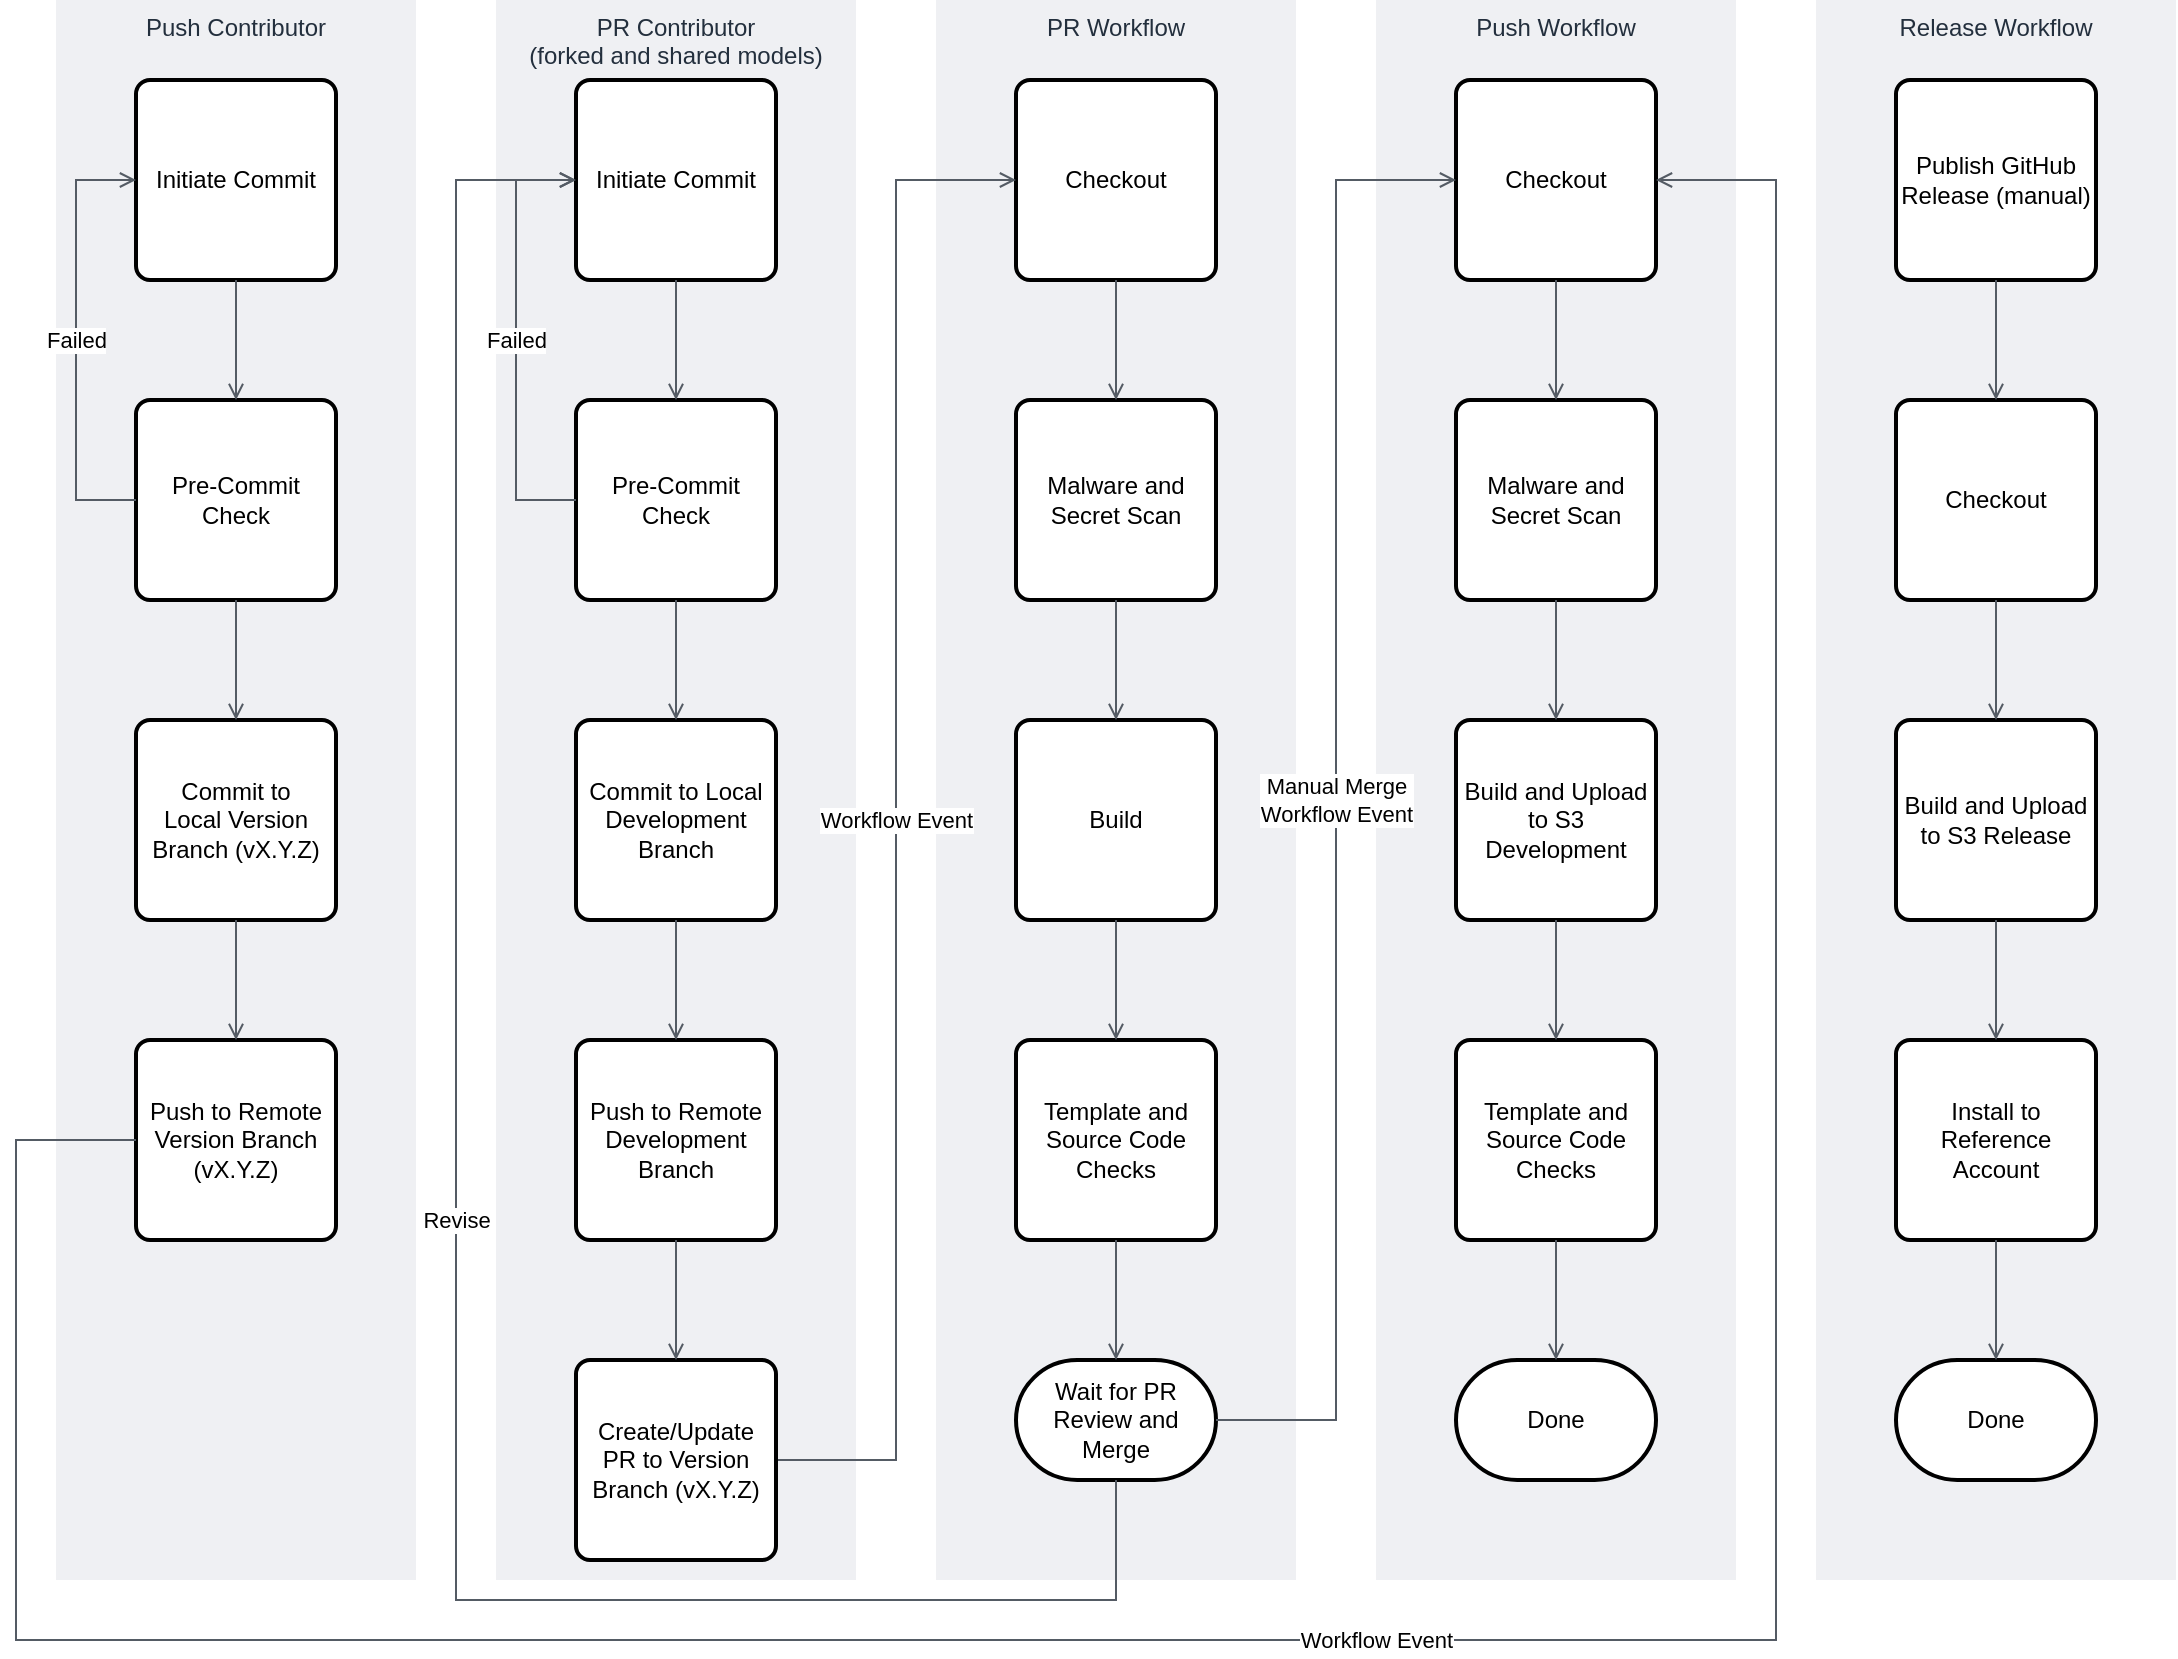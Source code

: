 <mxfile version="14.5.1" type="device"><diagram id="kL7qL8XkbFoCPyE6HDnP" name="Page-1"><mxGraphModel dx="1313" dy="1003" grid="1" gridSize="10" guides="1" tooltips="1" connect="1" arrows="1" fold="1" page="1" pageScale="1" pageWidth="1100" pageHeight="850" math="0" shadow="0"><root><mxCell id="0"/><mxCell id="1" parent="0"/><mxCell id="ONuVj5npyFNa053vbktR-3" value="Push Contributor" style="fillColor=#EFF0F3;strokeColor=none;dashed=0;verticalAlign=top;fontStyle=0;fontColor=#232F3D;" parent="1" vertex="1"><mxGeometry x="40" y="40" width="180" height="790" as="geometry"/></mxCell><mxCell id="ONuVj5npyFNa053vbktR-1" value="Commit to&lt;br&gt;Local Version Branch (vX.Y.Z)" style="rounded=1;whiteSpace=wrap;html=1;absoluteArcSize=1;arcSize=14;strokeWidth=2;" parent="1" vertex="1"><mxGeometry x="80" y="400" width="100" height="100" as="geometry"/></mxCell><mxCell id="ONuVj5npyFNa053vbktR-2" value="Pre-Commit&lt;br&gt;Check" style="rounded=1;whiteSpace=wrap;html=1;absoluteArcSize=1;arcSize=14;strokeWidth=2;" parent="1" vertex="1"><mxGeometry x="80" y="240" width="100" height="100" as="geometry"/></mxCell><mxCell id="ONuVj5npyFNa053vbktR-5" value="PR Contributor&#10;(forked and shared models)" style="fillColor=#EFF0F3;strokeColor=none;dashed=0;verticalAlign=top;fontStyle=0;fontColor=#232F3D;" parent="1" vertex="1"><mxGeometry x="260" y="40" width="180" height="790" as="geometry"/></mxCell><mxCell id="ONuVj5npyFNa053vbktR-6" value="Push to Remote Version Branch (vX.Y.Z)" style="rounded=1;whiteSpace=wrap;html=1;absoluteArcSize=1;arcSize=14;strokeWidth=2;" parent="1" vertex="1"><mxGeometry x="80" y="560" width="100" height="100" as="geometry"/></mxCell><mxCell id="ONuVj5npyFNa053vbktR-7" value="PR Workflow" style="fillColor=#EFF0F3;strokeColor=none;dashed=0;verticalAlign=top;fontStyle=0;fontColor=#232F3D;" parent="1" vertex="1"><mxGeometry x="480" y="40" width="180" height="790" as="geometry"/></mxCell><mxCell id="ONuVj5npyFNa053vbktR-8" value="Push Workflow" style="fillColor=#EFF0F3;strokeColor=none;dashed=0;verticalAlign=top;fontStyle=0;fontColor=#232F3D;" parent="1" vertex="1"><mxGeometry x="700" y="40" width="180" height="790" as="geometry"/></mxCell><mxCell id="ONuVj5npyFNa053vbktR-9" value="Commit to Local Development Branch" style="rounded=1;whiteSpace=wrap;html=1;absoluteArcSize=1;arcSize=14;strokeWidth=2;" parent="1" vertex="1"><mxGeometry x="300" y="400" width="100" height="100" as="geometry"/></mxCell><mxCell id="ONuVj5npyFNa053vbktR-10" value="Pre-Commit&lt;br&gt;Check" style="rounded=1;whiteSpace=wrap;html=1;absoluteArcSize=1;arcSize=14;strokeWidth=2;" parent="1" vertex="1"><mxGeometry x="300" y="240" width="100" height="100" as="geometry"/></mxCell><mxCell id="ONuVj5npyFNa053vbktR-11" value="Push to Remote Development Branch" style="rounded=1;whiteSpace=wrap;html=1;absoluteArcSize=1;arcSize=14;strokeWidth=2;" parent="1" vertex="1"><mxGeometry x="300" y="560" width="100" height="100" as="geometry"/></mxCell><mxCell id="ONuVj5npyFNa053vbktR-13" value="Malware and Secret Scan" style="rounded=1;whiteSpace=wrap;html=1;absoluteArcSize=1;arcSize=14;strokeWidth=2;" parent="1" vertex="1"><mxGeometry x="740" y="240" width="100" height="100" as="geometry"/></mxCell><mxCell id="ONuVj5npyFNa053vbktR-14" value="Checkout" style="rounded=1;whiteSpace=wrap;html=1;absoluteArcSize=1;arcSize=14;strokeWidth=2;" parent="1" vertex="1"><mxGeometry x="740" y="80" width="100" height="100" as="geometry"/></mxCell><mxCell id="ONuVj5npyFNa053vbktR-16" value="Initiate Commit" style="rounded=1;whiteSpace=wrap;html=1;absoluteArcSize=1;arcSize=14;strokeWidth=2;" parent="1" vertex="1"><mxGeometry x="80" y="80" width="100" height="100" as="geometry"/></mxCell><mxCell id="ONuVj5npyFNa053vbktR-17" value="Build and Upload to S3 Development" style="rounded=1;whiteSpace=wrap;html=1;absoluteArcSize=1;arcSize=14;strokeWidth=2;" parent="1" vertex="1"><mxGeometry x="740" y="400" width="100" height="100" as="geometry"/></mxCell><mxCell id="ONuVj5npyFNa053vbktR-18" value="Template and Source Code Checks" style="rounded=1;whiteSpace=wrap;html=1;absoluteArcSize=1;arcSize=14;strokeWidth=2;" parent="1" vertex="1"><mxGeometry x="740" y="560" width="100" height="100" as="geometry"/></mxCell><mxCell id="ONuVj5npyFNa053vbktR-19" value="Done" style="strokeWidth=2;html=1;shape=mxgraph.flowchart.terminator;whiteSpace=wrap;" parent="1" vertex="1"><mxGeometry x="740" y="720" width="100" height="60" as="geometry"/></mxCell><mxCell id="ONuVj5npyFNa053vbktR-20" value="" style="edgeStyle=orthogonalEdgeStyle;html=1;endArrow=open;elbow=vertical;startArrow=none;endFill=0;strokeColor=#545B64;rounded=0;" parent="1" source="ONuVj5npyFNa053vbktR-14" target="ONuVj5npyFNa053vbktR-13" edge="1"><mxGeometry width="100" relative="1" as="geometry"><mxPoint x="500" y="420" as="sourcePoint"/><mxPoint x="600" y="420" as="targetPoint"/></mxGeometry></mxCell><mxCell id="ONuVj5npyFNa053vbktR-21" value="" style="edgeStyle=orthogonalEdgeStyle;html=1;endArrow=open;elbow=vertical;startArrow=none;endFill=0;strokeColor=#545B64;rounded=0;" parent="1" source="ONuVj5npyFNa053vbktR-13" target="ONuVj5npyFNa053vbktR-17" edge="1"><mxGeometry width="100" relative="1" as="geometry"><mxPoint x="500" y="420" as="sourcePoint"/><mxPoint x="600" y="420" as="targetPoint"/></mxGeometry></mxCell><mxCell id="ONuVj5npyFNa053vbktR-22" value="" style="edgeStyle=orthogonalEdgeStyle;html=1;endArrow=open;elbow=vertical;startArrow=none;endFill=0;strokeColor=#545B64;rounded=0;" parent="1" source="ONuVj5npyFNa053vbktR-17" target="ONuVj5npyFNa053vbktR-18" edge="1"><mxGeometry width="100" relative="1" as="geometry"><mxPoint x="500" y="420" as="sourcePoint"/><mxPoint x="600" y="420" as="targetPoint"/></mxGeometry></mxCell><mxCell id="ONuVj5npyFNa053vbktR-23" value="" style="edgeStyle=orthogonalEdgeStyle;html=1;endArrow=open;elbow=vertical;startArrow=none;endFill=0;strokeColor=#545B64;rounded=0;" parent="1" source="ONuVj5npyFNa053vbktR-18" target="ONuVj5npyFNa053vbktR-19" edge="1"><mxGeometry width="100" relative="1" as="geometry"><mxPoint x="500" y="420" as="sourcePoint"/><mxPoint x="600" y="420" as="targetPoint"/></mxGeometry></mxCell><mxCell id="ONuVj5npyFNa053vbktR-24" value="Malware and Secret Scan" style="rounded=1;whiteSpace=wrap;html=1;absoluteArcSize=1;arcSize=14;strokeWidth=2;" parent="1" vertex="1"><mxGeometry x="520" y="240" width="100" height="100" as="geometry"/></mxCell><mxCell id="ONuVj5npyFNa053vbktR-25" value="Checkout" style="rounded=1;whiteSpace=wrap;html=1;absoluteArcSize=1;arcSize=14;strokeWidth=2;" parent="1" vertex="1"><mxGeometry x="520" y="80" width="100" height="100" as="geometry"/></mxCell><mxCell id="ONuVj5npyFNa053vbktR-26" value="Build" style="rounded=1;whiteSpace=wrap;html=1;absoluteArcSize=1;arcSize=14;strokeWidth=2;" parent="1" vertex="1"><mxGeometry x="520" y="400" width="100" height="100" as="geometry"/></mxCell><mxCell id="ONuVj5npyFNa053vbktR-27" value="Template and Source Code Checks" style="rounded=1;whiteSpace=wrap;html=1;absoluteArcSize=1;arcSize=14;strokeWidth=2;" parent="1" vertex="1"><mxGeometry x="520" y="560" width="100" height="100" as="geometry"/></mxCell><mxCell id="ONuVj5npyFNa053vbktR-28" value="Wait for PR Review and Merge" style="strokeWidth=2;html=1;shape=mxgraph.flowchart.terminator;whiteSpace=wrap;" parent="1" vertex="1"><mxGeometry x="520" y="720" width="100" height="60" as="geometry"/></mxCell><mxCell id="ONuVj5npyFNa053vbktR-29" value="" style="edgeStyle=orthogonalEdgeStyle;html=1;endArrow=open;elbow=vertical;startArrow=none;endFill=0;strokeColor=#545B64;rounded=0;" parent="1" source="ONuVj5npyFNa053vbktR-25" target="ONuVj5npyFNa053vbktR-24" edge="1"><mxGeometry width="100" relative="1" as="geometry"><mxPoint x="280" y="420" as="sourcePoint"/><mxPoint x="380" y="420" as="targetPoint"/></mxGeometry></mxCell><mxCell id="ONuVj5npyFNa053vbktR-30" value="" style="edgeStyle=orthogonalEdgeStyle;html=1;endArrow=open;elbow=vertical;startArrow=none;endFill=0;strokeColor=#545B64;rounded=0;" parent="1" source="ONuVj5npyFNa053vbktR-24" target="ONuVj5npyFNa053vbktR-26" edge="1"><mxGeometry width="100" relative="1" as="geometry"><mxPoint x="280" y="420" as="sourcePoint"/><mxPoint x="380" y="420" as="targetPoint"/></mxGeometry></mxCell><mxCell id="ONuVj5npyFNa053vbktR-31" value="" style="edgeStyle=orthogonalEdgeStyle;html=1;endArrow=open;elbow=vertical;startArrow=none;endFill=0;strokeColor=#545B64;rounded=0;" parent="1" source="ONuVj5npyFNa053vbktR-26" target="ONuVj5npyFNa053vbktR-27" edge="1"><mxGeometry width="100" relative="1" as="geometry"><mxPoint x="280" y="420" as="sourcePoint"/><mxPoint x="380" y="420" as="targetPoint"/></mxGeometry></mxCell><mxCell id="ONuVj5npyFNa053vbktR-32" value="" style="edgeStyle=orthogonalEdgeStyle;html=1;endArrow=open;elbow=vertical;startArrow=none;endFill=0;strokeColor=#545B64;rounded=0;" parent="1" source="ONuVj5npyFNa053vbktR-27" target="ONuVj5npyFNa053vbktR-28" edge="1"><mxGeometry width="100" relative="1" as="geometry"><mxPoint x="280" y="420" as="sourcePoint"/><mxPoint x="380" y="420" as="targetPoint"/></mxGeometry></mxCell><mxCell id="ONuVj5npyFNa053vbktR-33" value="Revise" style="edgeStyle=orthogonalEdgeStyle;html=1;endArrow=open;elbow=vertical;startArrow=none;endFill=0;strokeColor=#545B64;rounded=0;" parent="1" source="ONuVj5npyFNa053vbktR-28" target="ONuVj5npyFNa053vbktR-35" edge="1"><mxGeometry width="100" relative="1" as="geometry"><mxPoint x="500" y="420" as="sourcePoint"/><mxPoint x="600" y="420" as="targetPoint"/><Array as="points"><mxPoint x="570" y="840"/><mxPoint x="240" y="840"/><mxPoint x="240" y="130"/></Array></mxGeometry></mxCell><mxCell id="ONuVj5npyFNa053vbktR-34" value="Manual Merge&lt;br&gt;Workflow Event" style="edgeStyle=orthogonalEdgeStyle;html=1;endArrow=open;elbow=vertical;startArrow=none;endFill=0;strokeColor=#545B64;rounded=0;" parent="1" source="ONuVj5npyFNa053vbktR-28" target="ONuVj5npyFNa053vbktR-14" edge="1"><mxGeometry width="100" relative="1" as="geometry"><mxPoint x="500" y="420" as="sourcePoint"/><mxPoint x="600" y="420" as="targetPoint"/><Array as="points"><mxPoint x="680" y="750"/><mxPoint x="680" y="130"/></Array></mxGeometry></mxCell><mxCell id="ONuVj5npyFNa053vbktR-35" value="Initiate Commit" style="rounded=1;whiteSpace=wrap;html=1;absoluteArcSize=1;arcSize=14;strokeWidth=2;" parent="1" vertex="1"><mxGeometry x="300" y="80" width="100" height="100" as="geometry"/></mxCell><mxCell id="ONuVj5npyFNa053vbktR-36" value="" style="edgeStyle=orthogonalEdgeStyle;html=1;endArrow=open;elbow=vertical;startArrow=none;endFill=0;strokeColor=#545B64;rounded=0;" parent="1" source="ONuVj5npyFNa053vbktR-16" target="ONuVj5npyFNa053vbktR-2" edge="1"><mxGeometry width="100" relative="1" as="geometry"><mxPoint x="500" y="420" as="sourcePoint"/><mxPoint x="600" y="420" as="targetPoint"/></mxGeometry></mxCell><mxCell id="ONuVj5npyFNa053vbktR-37" value="" style="edgeStyle=orthogonalEdgeStyle;html=1;endArrow=open;elbow=vertical;startArrow=none;endFill=0;strokeColor=#545B64;rounded=0;" parent="1" source="ONuVj5npyFNa053vbktR-2" target="ONuVj5npyFNa053vbktR-1" edge="1"><mxGeometry width="100" relative="1" as="geometry"><mxPoint x="500" y="420" as="sourcePoint"/><mxPoint x="600" y="420" as="targetPoint"/></mxGeometry></mxCell><mxCell id="ONuVj5npyFNa053vbktR-38" value="" style="edgeStyle=orthogonalEdgeStyle;html=1;endArrow=open;elbow=vertical;startArrow=none;endFill=0;strokeColor=#545B64;rounded=0;" parent="1" source="ONuVj5npyFNa053vbktR-1" target="ONuVj5npyFNa053vbktR-6" edge="1"><mxGeometry width="100" relative="1" as="geometry"><mxPoint x="500" y="420" as="sourcePoint"/><mxPoint x="600" y="420" as="targetPoint"/></mxGeometry></mxCell><mxCell id="ONuVj5npyFNa053vbktR-39" value="Workflow Event" style="edgeStyle=orthogonalEdgeStyle;html=1;endArrow=open;elbow=vertical;startArrow=none;endFill=0;strokeColor=#545B64;rounded=0;" parent="1" source="ONuVj5npyFNa053vbktR-6" target="ONuVj5npyFNa053vbktR-14" edge="1"><mxGeometry width="100" relative="1" as="geometry"><mxPoint x="500" y="420" as="sourcePoint"/><mxPoint x="600" y="420" as="targetPoint"/><Array as="points"><mxPoint x="20" y="610"/><mxPoint x="20" y="860"/><mxPoint x="900" y="860"/><mxPoint x="900" y="130"/></Array></mxGeometry></mxCell><mxCell id="ONuVj5npyFNa053vbktR-40" value="Failed" style="edgeStyle=orthogonalEdgeStyle;html=1;endArrow=open;elbow=vertical;startArrow=none;endFill=0;strokeColor=#545B64;rounded=0;" parent="1" source="ONuVj5npyFNa053vbktR-2" target="ONuVj5npyFNa053vbktR-16" edge="1"><mxGeometry width="100" relative="1" as="geometry"><mxPoint x="500" y="420" as="sourcePoint"/><mxPoint x="600" y="420" as="targetPoint"/><Array as="points"><mxPoint x="50" y="290"/><mxPoint x="50" y="130"/></Array></mxGeometry></mxCell><mxCell id="ONuVj5npyFNa053vbktR-41" value="" style="edgeStyle=orthogonalEdgeStyle;html=1;endArrow=open;elbow=vertical;startArrow=none;endFill=0;strokeColor=#545B64;rounded=0;" parent="1" source="ONuVj5npyFNa053vbktR-35" target="ONuVj5npyFNa053vbktR-10" edge="1"><mxGeometry width="100" relative="1" as="geometry"><mxPoint x="500" y="420" as="sourcePoint"/><mxPoint x="600" y="420" as="targetPoint"/></mxGeometry></mxCell><mxCell id="ONuVj5npyFNa053vbktR-42" value="" style="edgeStyle=orthogonalEdgeStyle;html=1;endArrow=open;elbow=vertical;startArrow=none;endFill=0;strokeColor=#545B64;rounded=0;" parent="1" source="ONuVj5npyFNa053vbktR-10" target="ONuVj5npyFNa053vbktR-9" edge="1"><mxGeometry width="100" relative="1" as="geometry"><mxPoint x="500" y="420" as="sourcePoint"/><mxPoint x="600" y="420" as="targetPoint"/></mxGeometry></mxCell><mxCell id="ONuVj5npyFNa053vbktR-43" value="" style="edgeStyle=orthogonalEdgeStyle;html=1;endArrow=open;elbow=vertical;startArrow=none;endFill=0;strokeColor=#545B64;rounded=0;" parent="1" source="ONuVj5npyFNa053vbktR-9" target="ONuVj5npyFNa053vbktR-11" edge="1"><mxGeometry width="100" relative="1" as="geometry"><mxPoint x="500" y="420" as="sourcePoint"/><mxPoint x="600" y="420" as="targetPoint"/></mxGeometry></mxCell><mxCell id="ONuVj5npyFNa053vbktR-44" value="Failed" style="edgeStyle=orthogonalEdgeStyle;html=1;endArrow=open;elbow=vertical;startArrow=none;endFill=0;strokeColor=#545B64;rounded=0;" parent="1" source="ONuVj5npyFNa053vbktR-10" target="ONuVj5npyFNa053vbktR-35" edge="1"><mxGeometry width="100" relative="1" as="geometry"><mxPoint x="500" y="420" as="sourcePoint"/><mxPoint x="600" y="420" as="targetPoint"/><Array as="points"><mxPoint x="270" y="290"/><mxPoint x="270" y="130"/></Array></mxGeometry></mxCell><mxCell id="ONuVj5npyFNa053vbktR-45" value="Workflow Event" style="edgeStyle=orthogonalEdgeStyle;html=1;endArrow=open;elbow=vertical;startArrow=none;endFill=0;strokeColor=#545B64;rounded=0;" parent="1" source="ONuVj5npyFNa053vbktR-46" target="ONuVj5npyFNa053vbktR-25" edge="1"><mxGeometry width="100" relative="1" as="geometry"><mxPoint x="500" y="420" as="sourcePoint"/><mxPoint x="600" y="420" as="targetPoint"/><Array as="points"><mxPoint x="460" y="770"/><mxPoint x="460" y="130"/></Array></mxGeometry></mxCell><mxCell id="ONuVj5npyFNa053vbktR-46" value="Create/Update PR to Version Branch (vX.Y.Z)" style="rounded=1;whiteSpace=wrap;html=1;absoluteArcSize=1;arcSize=14;strokeWidth=2;" parent="1" vertex="1"><mxGeometry x="300" y="720" width="100" height="100" as="geometry"/></mxCell><mxCell id="ONuVj5npyFNa053vbktR-47" value="" style="edgeStyle=orthogonalEdgeStyle;html=1;endArrow=open;elbow=vertical;startArrow=none;endFill=0;strokeColor=#545B64;rounded=0;" parent="1" source="ONuVj5npyFNa053vbktR-11" target="ONuVj5npyFNa053vbktR-46" edge="1"><mxGeometry width="100" relative="1" as="geometry"><mxPoint x="500" y="400" as="sourcePoint"/><mxPoint x="600" y="400" as="targetPoint"/></mxGeometry></mxCell><mxCell id="3_eKyIIq-aJvcwAYME9Q-1" value="Release Workflow" style="fillColor=#EFF0F3;strokeColor=none;dashed=0;verticalAlign=top;fontStyle=0;fontColor=#232F3D;" vertex="1" parent="1"><mxGeometry x="920" y="40" width="180" height="790" as="geometry"/></mxCell><mxCell id="3_eKyIIq-aJvcwAYME9Q-3" value="Checkout" style="rounded=1;whiteSpace=wrap;html=1;absoluteArcSize=1;arcSize=14;strokeWidth=2;" vertex="1" parent="1"><mxGeometry x="960" y="240" width="100" height="100" as="geometry"/></mxCell><mxCell id="3_eKyIIq-aJvcwAYME9Q-4" value="Build and Upload to S3 Release" style="rounded=1;whiteSpace=wrap;html=1;absoluteArcSize=1;arcSize=14;strokeWidth=2;" vertex="1" parent="1"><mxGeometry x="960" y="400" width="100" height="100" as="geometry"/></mxCell><mxCell id="3_eKyIIq-aJvcwAYME9Q-5" value="Install to Reference Account" style="rounded=1;whiteSpace=wrap;html=1;absoluteArcSize=1;arcSize=14;strokeWidth=2;" vertex="1" parent="1"><mxGeometry x="960" y="560" width="100" height="100" as="geometry"/></mxCell><mxCell id="3_eKyIIq-aJvcwAYME9Q-6" value="Done" style="strokeWidth=2;html=1;shape=mxgraph.flowchart.terminator;whiteSpace=wrap;" vertex="1" parent="1"><mxGeometry x="960" y="720" width="100" height="60" as="geometry"/></mxCell><mxCell id="3_eKyIIq-aJvcwAYME9Q-7" value="" style="edgeStyle=orthogonalEdgeStyle;html=1;endArrow=open;elbow=vertical;startArrow=none;endFill=0;strokeColor=#545B64;rounded=0;" edge="1" parent="1" source="3_eKyIIq-aJvcwAYME9Q-3" target="3_eKyIIq-aJvcwAYME9Q-4"><mxGeometry width="100" relative="1" as="geometry"><mxPoint x="720" y="420" as="sourcePoint"/><mxPoint x="1010" y="240" as="targetPoint"/></mxGeometry></mxCell><mxCell id="3_eKyIIq-aJvcwAYME9Q-9" value="" style="edgeStyle=orthogonalEdgeStyle;html=1;endArrow=open;elbow=vertical;startArrow=none;endFill=0;strokeColor=#545B64;rounded=0;" edge="1" parent="1" source="3_eKyIIq-aJvcwAYME9Q-4" target="3_eKyIIq-aJvcwAYME9Q-5"><mxGeometry width="100" relative="1" as="geometry"><mxPoint x="720" y="420" as="sourcePoint"/><mxPoint x="820" y="420" as="targetPoint"/></mxGeometry></mxCell><mxCell id="3_eKyIIq-aJvcwAYME9Q-12" value="" style="edgeStyle=orthogonalEdgeStyle;html=1;endArrow=open;elbow=vertical;startArrow=none;endFill=0;strokeColor=#545B64;rounded=0;" edge="1" parent="1" source="3_eKyIIq-aJvcwAYME9Q-5" target="3_eKyIIq-aJvcwAYME9Q-6"><mxGeometry width="100" relative="1" as="geometry"><mxPoint x="1010" y="500" as="sourcePoint"/><mxPoint x="1010" y="720" as="targetPoint"/></mxGeometry></mxCell><mxCell id="3_eKyIIq-aJvcwAYME9Q-14" value="Publish GitHub Release (manual)" style="rounded=1;whiteSpace=wrap;html=1;absoluteArcSize=1;arcSize=14;strokeWidth=2;" vertex="1" parent="1"><mxGeometry x="960" y="80" width="100" height="100" as="geometry"/></mxCell><mxCell id="3_eKyIIq-aJvcwAYME9Q-15" value="" style="edgeStyle=orthogonalEdgeStyle;html=1;endArrow=open;elbow=vertical;startArrow=none;endFill=0;strokeColor=#545B64;rounded=0;" edge="1" parent="1" source="3_eKyIIq-aJvcwAYME9Q-14" target="3_eKyIIq-aJvcwAYME9Q-3"><mxGeometry width="100" relative="1" as="geometry"><mxPoint x="1020" y="350" as="sourcePoint"/><mxPoint x="1020" y="410" as="targetPoint"/><Array as="points"><mxPoint x="1010" y="210"/><mxPoint x="1010" y="210"/></Array></mxGeometry></mxCell></root></mxGraphModel></diagram></mxfile>
